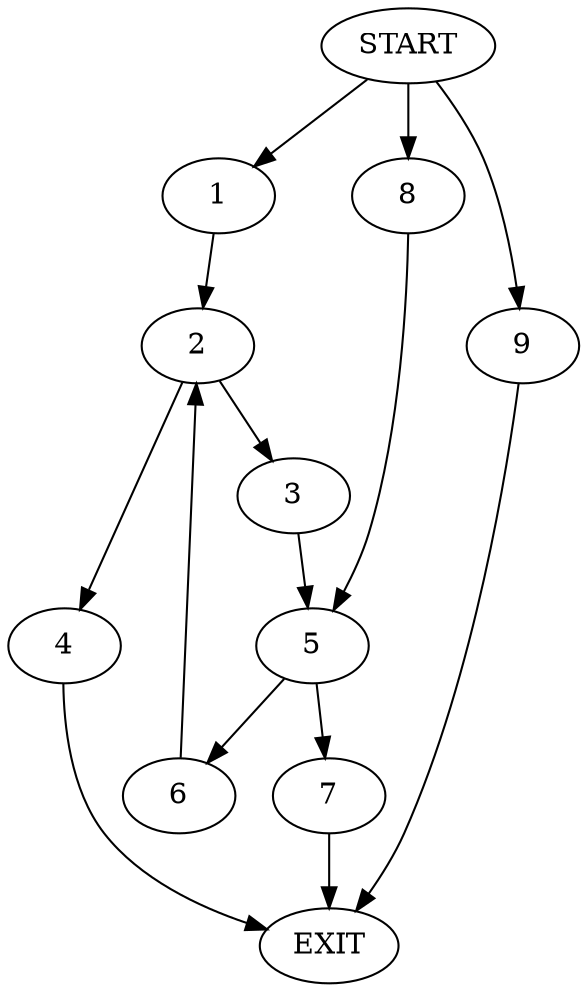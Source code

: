 digraph {
0 [label="START"]
10 [label="EXIT"]
0 -> 1
1 -> 2
2 -> 3
2 -> 4
3 -> 5
4 -> 10
5 -> 6
5 -> 7
0 -> 8
8 -> 5
7 -> 10
6 -> 2
0 -> 9
9 -> 10
}
